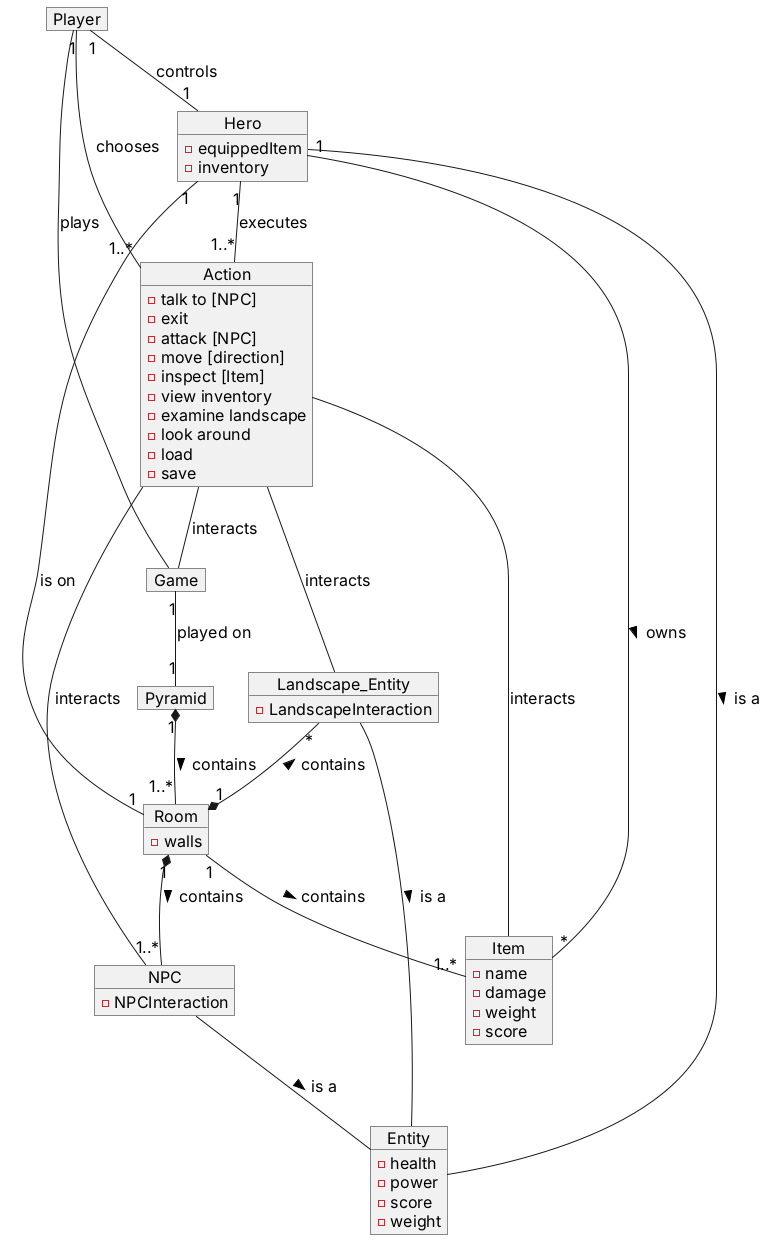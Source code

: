 @startuml Domain Model
skinparam DefaultFontName Inter
skinparam DefaultFontSize 16
skinparam DefaultFontStyle bold
skinparam ArrowThickness 1
hide empty members

object "Hero" as Main_Character {
  - equippedItem
  - inventory
}
object Game{
}
object Player{
}
object Landscape_Entity{
   -LandscapeInteraction
}
object Entity {
  - health
  - power
  - score
  - weight
}
object Action{
  -talk to [NPC]
  -exit
  -attack [NPC]
  -move [direction]
  -inspect [Item]
  -view inventory
  -examine landscape
  -look around
  -load
  -save

}
object Item {
  - name
  - damage 
  - weight 
  - score
}
object NPC {
  -NPCInteraction
}
object Pyramid {
}
object Room {
   - walls
}
Room "1"-- "1..*" Item : contains >
Pyramid "1"*--"1..*" Room: contains >
Room "1"*-- "1..*" NPC : contains >
Game "1"--"1" Pyramid: played on
Main_Character "1"--"*" Item: owns >
Entity -- Main_Character: is a <
NPC -- Entity: is a >
Landscape_Entity -- Entity: is a >
Landscape_Entity "*"--*"1" Room: contains <
Main_Character "1" -- "1" Room: is on
Player "1"--"1" Main_Character: controls
Player -- Game: plays
Player "1"--"1..*" Action: chooses
Main_Character "1"--"1..*" Action: executes
Action -- Game: interacts
Action -- NPC: interacts
Action -- Landscape_Entity: interacts
Action -- Item: interacts

@enduml
